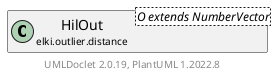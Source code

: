 @startuml
    remove .*\.(Instance|Par|Parameterizer|Factory)$
    set namespaceSeparator none
    hide empty fields
    hide empty methods

    class "<size:14>HilOut.Par\n<size:10>elki.outlier.distance" as elki.outlier.distance.HilOut.Par<O extends NumberVector> {
        {static} +K_ID: OptionID
        {static} +N_ID: OptionID
        {static} +H_ID: OptionID
        {static} +T_ID: OptionID
        {static} +TN_ID: OptionID
        #k: int
        #n: int
        #h: int
        #distfunc: LPNormDistance
        #tn: Enum<ScoreType>
        +configure(Parameterization): void
        +make(): HilOut<O extends NumberVector>
    }

    interface "<size:14>Parameterizer\n<size:10>elki.utilities.optionhandling" as elki.utilities.optionhandling.Parameterizer [[../../utilities/optionhandling/Parameterizer.html]] {
        {abstract} +make(): Object
    }
    class "<size:14>HilOut\n<size:10>elki.outlier.distance" as elki.outlier.distance.HilOut<O extends NumberVector> [[HilOut.html]]

    elki.utilities.optionhandling.Parameterizer <|.. elki.outlier.distance.HilOut.Par
    elki.outlier.distance.HilOut +-- elki.outlier.distance.HilOut.Par

    center footer UMLDoclet 2.0.19, PlantUML 1.2022.8
@enduml
